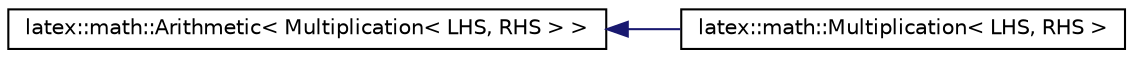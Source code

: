 digraph G
{
  edge [fontname="Helvetica",fontsize="10",labelfontname="Helvetica",labelfontsize="10"];
  node [fontname="Helvetica",fontsize="10",shape=record];
  rankdir="LR";
  Node1 [label="latex::math::Arithmetic\< Multiplication\< LHS, RHS \> \>",height=0.2,width=0.4,color="black", fillcolor="white", style="filled",URL="$classlatex_1_1math_1_1Arithmetic.html"];
  Node1 -> Node2 [dir="back",color="midnightblue",fontsize="10",style="solid",fontname="Helvetica"];
  Node2 [label="latex::math::Multiplication\< LHS, RHS \>",height=0.2,width=0.4,color="black", fillcolor="white", style="filled",URL="$classlatex_1_1math_1_1Multiplication.html"];
}
